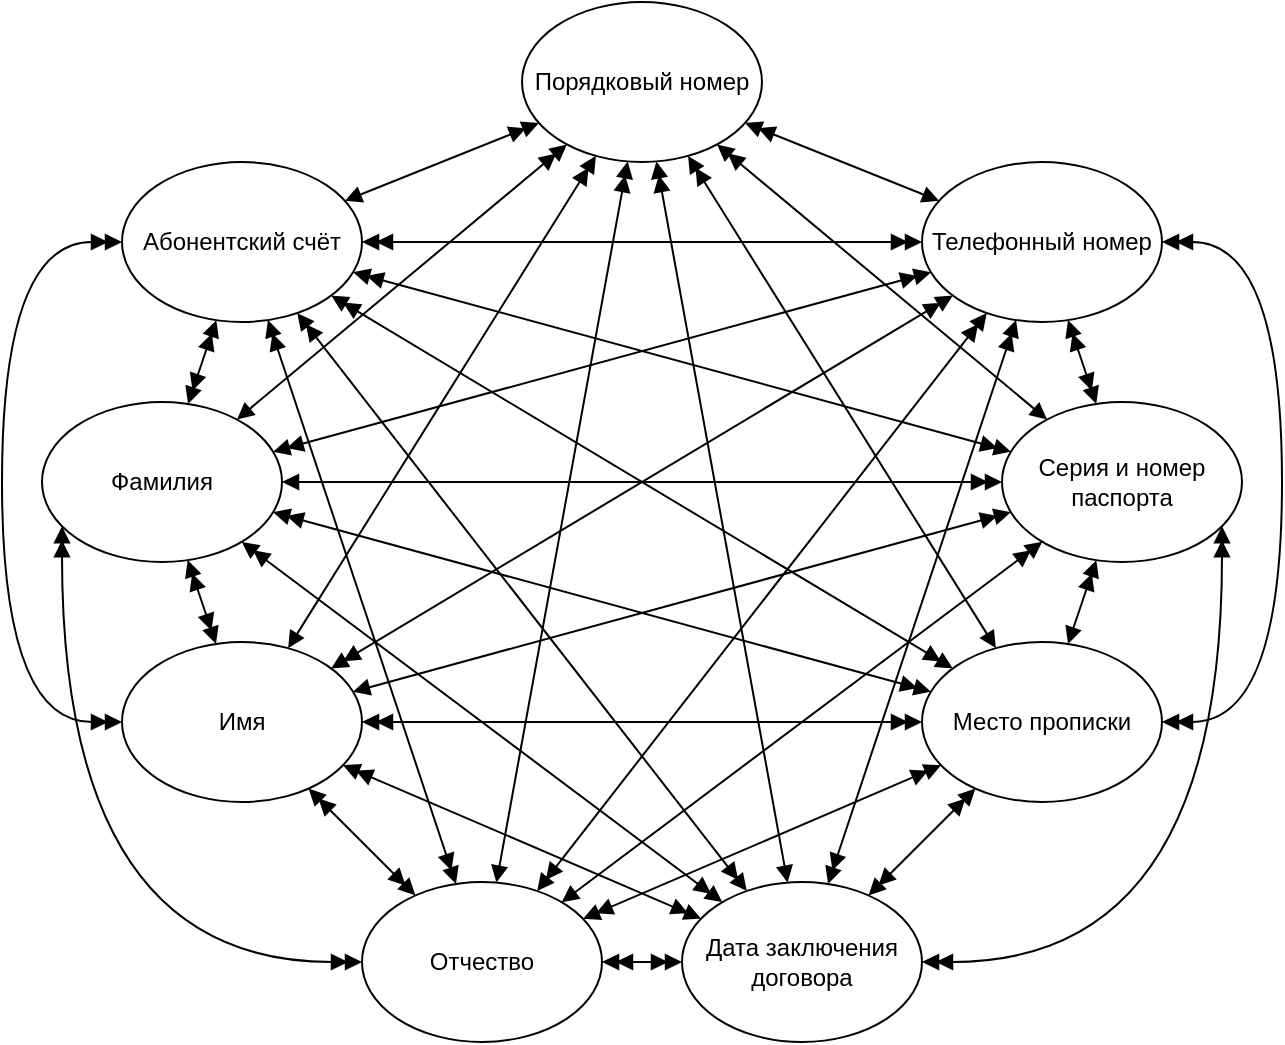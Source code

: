 <mxfile version="16.1.0" type="device"><diagram id="bjiwIFPa3C7VZGjJZWLB" name="Page-1"><mxGraphModel dx="2062" dy="1104" grid="1" gridSize="10" guides="1" tooltips="1" connect="1" arrows="1" fold="1" page="1" pageScale="1" pageWidth="827" pageHeight="1169" background="none" math="0" shadow="0"><root><mxCell id="0"/><mxCell id="1" parent="0"/><mxCell id="OgdQoFX8DZ056ajtmQ7H-3" value="Серия и номер паспорта" style="ellipse;whiteSpace=wrap;html=1;" parent="1" vertex="1"><mxGeometry x="520" y="240" width="120" height="80" as="geometry"/></mxCell><mxCell id="OgdQoFX8DZ056ajtmQ7H-4" value="Фамилия" style="ellipse;whiteSpace=wrap;html=1;" parent="1" vertex="1"><mxGeometry x="40" y="240" width="120" height="80" as="geometry"/></mxCell><mxCell id="OgdQoFX8DZ056ajtmQ7H-5" value="Имя" style="ellipse;whiteSpace=wrap;html=1;" parent="1" vertex="1"><mxGeometry x="80" y="360" width="120" height="80" as="geometry"/></mxCell><mxCell id="OgdQoFX8DZ056ajtmQ7H-6" value="Отчество" style="ellipse;whiteSpace=wrap;html=1;" parent="1" vertex="1"><mxGeometry x="200" y="480" width="120" height="80" as="geometry"/></mxCell><mxCell id="OgdQoFX8DZ056ajtmQ7H-7" value="Место прописки" style="ellipse;whiteSpace=wrap;html=1;" parent="1" vertex="1"><mxGeometry x="480" y="360" width="120" height="80" as="geometry"/></mxCell><mxCell id="x7_HmhT0hqNR8S2OMl2R-1" value="Телефонный номер" style="ellipse;whiteSpace=wrap;html=1;" parent="1" vertex="1"><mxGeometry x="480" y="120" width="120" height="80" as="geometry"/></mxCell><mxCell id="x7_HmhT0hqNR8S2OMl2R-2" value="Абонентский счёт" style="ellipse;whiteSpace=wrap;html=1;" parent="1" vertex="1"><mxGeometry x="80" y="120" width="120" height="80" as="geometry"/></mxCell><mxCell id="x7_HmhT0hqNR8S2OMl2R-8" value="" style="endArrow=doubleBlock;html=1;rounded=0;endFill=1;startArrow=doubleBlock;startFill=1;" parent="1" source="x7_HmhT0hqNR8S2OMl2R-1" target="OgdQoFX8DZ056ajtmQ7H-6" edge="1"><mxGeometry width="50" height="50" relative="1" as="geometry"><mxPoint x="730.138" y="400.104" as="sourcePoint"/><mxPoint x="649.862" y="339.896" as="targetPoint"/></mxGeometry></mxCell><mxCell id="PHGTYS1DxmZNfi_zHl8y-1" value="Порядковый номер" style="ellipse;whiteSpace=wrap;html=1;" parent="1" vertex="1"><mxGeometry x="280" y="40" width="120" height="80" as="geometry"/></mxCell><mxCell id="PHGTYS1DxmZNfi_zHl8y-2" value="Дата заключения договора" style="ellipse;whiteSpace=wrap;html=1;" parent="1" vertex="1"><mxGeometry x="360" y="480" width="120" height="80" as="geometry"/></mxCell><mxCell id="PHGTYS1DxmZNfi_zHl8y-4" value="" style="endArrow=block;html=1;rounded=0;endFill=1;startArrow=doubleBlock;startFill=1;" parent="1" source="PHGTYS1DxmZNfi_zHl8y-1" target="x7_HmhT0hqNR8S2OMl2R-2" edge="1"><mxGeometry width="50" height="50" relative="1" as="geometry"><mxPoint x="525.65" y="286.558" as="sourcePoint"/><mxPoint x="334.368" y="573.448" as="targetPoint"/></mxGeometry></mxCell><mxCell id="PHGTYS1DxmZNfi_zHl8y-5" value="" style="endArrow=block;html=1;rounded=0;endFill=1;startArrow=doubleBlock;startFill=1;" parent="1" source="PHGTYS1DxmZNfi_zHl8y-1" target="OgdQoFX8DZ056ajtmQ7H-4" edge="1"><mxGeometry width="50" height="50" relative="1" as="geometry"><mxPoint x="342" y="194" as="sourcePoint"/><mxPoint x="278" y="226" as="targetPoint"/></mxGeometry></mxCell><mxCell id="PHGTYS1DxmZNfi_zHl8y-6" value="" style="endArrow=block;html=1;rounded=0;endFill=1;startArrow=doubleBlock;startFill=1;" parent="1" source="PHGTYS1DxmZNfi_zHl8y-1" target="OgdQoFX8DZ056ajtmQ7H-5" edge="1"><mxGeometry width="50" height="50" relative="1" as="geometry"><mxPoint x="347.574" y="198.284" as="sourcePoint"/><mxPoint x="192.426" y="301.716" as="targetPoint"/></mxGeometry></mxCell><mxCell id="PHGTYS1DxmZNfi_zHl8y-7" value="" style="endArrow=block;html=1;rounded=0;endFill=1;startArrow=doubleBlock;startFill=1;" parent="1" source="PHGTYS1DxmZNfi_zHl8y-1" target="OgdQoFX8DZ056ajtmQ7H-6" edge="1"><mxGeometry width="50" height="50" relative="1" as="geometry"><mxPoint x="364.224" y="206.121" as="sourcePoint"/><mxPoint x="215.796" y="413.886" as="targetPoint"/></mxGeometry></mxCell><mxCell id="PHGTYS1DxmZNfi_zHl8y-8" value="" style="endArrow=block;html=1;rounded=0;endFill=1;startArrow=doubleBlock;startFill=1;" parent="1" source="PHGTYS1DxmZNfi_zHl8y-1" target="PHGTYS1DxmZNfi_zHl8y-2" edge="1"><mxGeometry width="50" height="50" relative="1" as="geometry"><mxPoint x="374.224" y="216.121" as="sourcePoint"/><mxPoint x="225.796" y="423.886" as="targetPoint"/></mxGeometry></mxCell><mxCell id="PHGTYS1DxmZNfi_zHl8y-9" value="" style="endArrow=block;html=1;rounded=0;endFill=1;startArrow=doubleBlock;startFill=1;" parent="1" source="PHGTYS1DxmZNfi_zHl8y-1" target="OgdQoFX8DZ056ajtmQ7H-7" edge="1"><mxGeometry width="50" height="50" relative="1" as="geometry"><mxPoint x="384.224" y="226.121" as="sourcePoint"/><mxPoint x="235.796" y="433.886" as="targetPoint"/></mxGeometry></mxCell><mxCell id="PHGTYS1DxmZNfi_zHl8y-10" value="" style="endArrow=block;html=1;rounded=0;endFill=1;startArrow=doubleBlock;startFill=1;" parent="1" source="PHGTYS1DxmZNfi_zHl8y-1" target="OgdQoFX8DZ056ajtmQ7H-3" edge="1"><mxGeometry width="50" height="50" relative="1" as="geometry"><mxPoint x="415.776" y="206.121" as="sourcePoint"/><mxPoint x="564.204" y="413.886" as="targetPoint"/></mxGeometry></mxCell><mxCell id="PHGTYS1DxmZNfi_zHl8y-11" value="" style="endArrow=block;html=1;rounded=0;endFill=1;startArrow=doubleBlock;startFill=1;" parent="1" source="PHGTYS1DxmZNfi_zHl8y-1" target="x7_HmhT0hqNR8S2OMl2R-1" edge="1"><mxGeometry width="50" height="50" relative="1" as="geometry"><mxPoint x="425.776" y="216.121" as="sourcePoint"/><mxPoint x="574.204" y="423.886" as="targetPoint"/></mxGeometry></mxCell><mxCell id="PHGTYS1DxmZNfi_zHl8y-12" value="" style="endArrow=doubleBlock;html=1;rounded=0;endFill=1;startArrow=doubleBlock;startFill=1;" parent="1" source="OgdQoFX8DZ056ajtmQ7H-7" target="PHGTYS1DxmZNfi_zHl8y-2" edge="1"><mxGeometry width="50" height="50" relative="1" as="geometry"><mxPoint x="562.381" y="245.51" as="sourcePoint"/><mxPoint x="337.619" y="534.49" as="targetPoint"/></mxGeometry></mxCell><mxCell id="PHGTYS1DxmZNfi_zHl8y-13" value="" style="endArrow=doubleBlock;html=1;rounded=0;endFill=1;startArrow=doubleBlock;startFill=1;edgeStyle=orthogonalEdgeStyle;curved=1;" parent="1" source="OgdQoFX8DZ056ajtmQ7H-3" target="PHGTYS1DxmZNfi_zHl8y-2" edge="1"><mxGeometry width="50" height="50" relative="1" as="geometry"><mxPoint x="556.718" y="483.282" as="sourcePoint"/><mxPoint x="503.282" y="536.718" as="targetPoint"/><Array as="points"><mxPoint x="630" y="520"/></Array></mxGeometry></mxCell><mxCell id="PHGTYS1DxmZNfi_zHl8y-14" value="" style="endArrow=doubleBlock;html=1;rounded=0;endFill=1;startArrow=doubleBlock;startFill=1;" parent="1" source="x7_HmhT0hqNR8S2OMl2R-1" target="PHGTYS1DxmZNfi_zHl8y-2" edge="1"><mxGeometry width="50" height="50" relative="1" as="geometry"><mxPoint x="618.472" y="510.492" as="sourcePoint"/><mxPoint x="521.45" y="549.42" as="targetPoint"/></mxGeometry></mxCell><mxCell id="PHGTYS1DxmZNfi_zHl8y-15" value="" style="endArrow=doubleBlock;html=1;rounded=0;endFill=1;startArrow=doubleBlock;startFill=1;" parent="1" source="OgdQoFX8DZ056ajtmQ7H-6" target="PHGTYS1DxmZNfi_zHl8y-2" edge="1"><mxGeometry width="50" height="50" relative="1" as="geometry"><mxPoint x="612.941" y="248.349" as="sourcePoint"/><mxPoint x="487.045" y="531.648" as="targetPoint"/></mxGeometry></mxCell><mxCell id="PHGTYS1DxmZNfi_zHl8y-16" value="" style="endArrow=doubleBlock;html=1;rounded=0;endFill=1;startArrow=doubleBlock;startFill=1;" parent="1" source="OgdQoFX8DZ056ajtmQ7H-5" target="PHGTYS1DxmZNfi_zHl8y-2" edge="1"><mxGeometry width="50" height="50" relative="1" as="geometry"><mxPoint x="370" y="570" as="sourcePoint"/><mxPoint x="410" y="570" as="targetPoint"/></mxGeometry></mxCell><mxCell id="PHGTYS1DxmZNfi_zHl8y-17" value="" style="endArrow=doubleBlock;html=1;rounded=0;endFill=1;startArrow=doubleBlock;startFill=1;" parent="1" source="OgdQoFX8DZ056ajtmQ7H-4" target="PHGTYS1DxmZNfi_zHl8y-2" edge="1"><mxGeometry width="50" height="50" relative="1" as="geometry"><mxPoint x="201.497" y="430.527" as="sourcePoint"/><mxPoint x="398.55" y="509.42" as="targetPoint"/></mxGeometry></mxCell><mxCell id="PHGTYS1DxmZNfi_zHl8y-18" value="" style="endArrow=doubleBlock;html=1;rounded=0;endFill=1;startArrow=doubleBlock;startFill=1;" parent="1" source="x7_HmhT0hqNR8S2OMl2R-2" target="PHGTYS1DxmZNfi_zHl8y-2" edge="1"><mxGeometry width="50" height="50" relative="1" as="geometry"><mxPoint x="211.497" y="440.527" as="sourcePoint"/><mxPoint x="408.55" y="519.42" as="targetPoint"/></mxGeometry></mxCell><mxCell id="PHGTYS1DxmZNfi_zHl8y-19" value="" style="endArrow=doubleBlock;html=1;rounded=0;endFill=1;startArrow=doubleBlock;startFill=1;" parent="1" source="x7_HmhT0hqNR8S2OMl2R-2" target="OgdQoFX8DZ056ajtmQ7H-3" edge="1"><mxGeometry width="50" height="50" relative="1" as="geometry"><mxPoint x="330" y="530" as="sourcePoint"/><mxPoint x="370" y="530" as="targetPoint"/></mxGeometry></mxCell><mxCell id="PHGTYS1DxmZNfi_zHl8y-20" value="" style="endArrow=doubleBlock;html=1;rounded=0;endFill=1;startArrow=doubleBlock;startFill=1;" parent="1" source="OgdQoFX8DZ056ajtmQ7H-3" target="x7_HmhT0hqNR8S2OMl2R-1" edge="1"><mxGeometry width="50" height="50" relative="1" as="geometry"><mxPoint x="340" y="540" as="sourcePoint"/><mxPoint x="380" y="540" as="targetPoint"/></mxGeometry></mxCell><mxCell id="PHGTYS1DxmZNfi_zHl8y-21" value="" style="endArrow=block;html=1;rounded=0;endFill=1;startArrow=doubleBlock;startFill=1;" parent="1" source="OgdQoFX8DZ056ajtmQ7H-3" target="OgdQoFX8DZ056ajtmQ7H-7" edge="1"><mxGeometry width="50" height="50" relative="1" as="geometry"><mxPoint x="373.053" y="126.93" as="sourcePoint"/><mxPoint x="526.923" y="373.077" as="targetPoint"/></mxGeometry></mxCell><mxCell id="PHGTYS1DxmZNfi_zHl8y-22" value="" style="endArrow=block;html=1;rounded=0;endFill=1;startArrow=doubleBlock;startFill=1;" parent="1" source="OgdQoFX8DZ056ajtmQ7H-3" target="OgdQoFX8DZ056ajtmQ7H-6" edge="1"><mxGeometry width="50" height="50" relative="1" as="geometry"><mxPoint x="576.984" y="329.047" as="sourcePoint"/><mxPoint x="563.016" y="370.953" as="targetPoint"/></mxGeometry></mxCell><mxCell id="PHGTYS1DxmZNfi_zHl8y-23" value="" style="endArrow=block;html=1;rounded=0;endFill=1;startArrow=doubleBlock;startFill=1;" parent="1" source="OgdQoFX8DZ056ajtmQ7H-3" target="OgdQoFX8DZ056ajtmQ7H-5" edge="1"><mxGeometry width="50" height="50" relative="1" as="geometry"><mxPoint x="586.984" y="339.047" as="sourcePoint"/><mxPoint x="573.016" y="380.953" as="targetPoint"/></mxGeometry></mxCell><mxCell id="PHGTYS1DxmZNfi_zHl8y-24" value="" style="endArrow=block;html=1;rounded=0;endFill=1;startArrow=doubleBlock;startFill=1;" parent="1" source="OgdQoFX8DZ056ajtmQ7H-3" target="OgdQoFX8DZ056ajtmQ7H-4" edge="1"><mxGeometry width="50" height="50" relative="1" as="geometry"><mxPoint x="534.455" y="305.126" as="sourcePoint"/><mxPoint x="205.533" y="394.855" as="targetPoint"/></mxGeometry></mxCell><mxCell id="PHGTYS1DxmZNfi_zHl8y-26" value="" style="endArrow=doubleBlock;html=1;rounded=0;endFill=1;startArrow=doubleBlock;startFill=1;" parent="1" source="x7_HmhT0hqNR8S2OMl2R-2" target="x7_HmhT0hqNR8S2OMl2R-1" edge="1"><mxGeometry width="50" height="50" relative="1" as="geometry"><mxPoint x="576.984" y="250.953" as="sourcePoint"/><mxPoint x="563.016" y="209.047" as="targetPoint"/></mxGeometry></mxCell><mxCell id="PHGTYS1DxmZNfi_zHl8y-27" value="" style="endArrow=doubleBlock;html=1;rounded=0;endFill=1;startArrow=doubleBlock;startFill=1;" parent="1" source="OgdQoFX8DZ056ajtmQ7H-4" target="x7_HmhT0hqNR8S2OMl2R-1" edge="1"><mxGeometry width="50" height="50" relative="1" as="geometry"><mxPoint x="210" y="170" as="sourcePoint"/><mxPoint x="490" y="170" as="targetPoint"/></mxGeometry></mxCell><mxCell id="PHGTYS1DxmZNfi_zHl8y-28" value="" style="endArrow=doubleBlock;html=1;rounded=0;endFill=1;startArrow=doubleBlock;startFill=1;" parent="1" source="OgdQoFX8DZ056ajtmQ7H-5" target="x7_HmhT0hqNR8S2OMl2R-1" edge="1"><mxGeometry width="50" height="50" relative="1" as="geometry"><mxPoint x="165.545" y="274.874" as="sourcePoint"/><mxPoint x="494.467" y="185.145" as="targetPoint"/></mxGeometry></mxCell><mxCell id="PHGTYS1DxmZNfi_zHl8y-29" value="" style="endArrow=doubleBlock;html=1;rounded=0;endFill=1;startArrow=doubleBlock;startFill=1;" parent="1" source="OgdQoFX8DZ056ajtmQ7H-6" target="OgdQoFX8DZ056ajtmQ7H-7" edge="1"><mxGeometry width="50" height="50" relative="1" as="geometry"><mxPoint x="194.576" y="383.226" as="sourcePoint"/><mxPoint x="505.402" y="196.759" as="targetPoint"/></mxGeometry></mxCell><mxCell id="PHGTYS1DxmZNfi_zHl8y-30" value="" style="endArrow=doubleBlock;html=1;rounded=0;endFill=1;startArrow=doubleBlock;startFill=1;" parent="1" source="OgdQoFX8DZ056ajtmQ7H-5" target="OgdQoFX8DZ056ajtmQ7H-7" edge="1"><mxGeometry width="50" height="50" relative="1" as="geometry"><mxPoint x="204.576" y="393.226" as="sourcePoint"/><mxPoint x="515.402" y="206.759" as="targetPoint"/></mxGeometry></mxCell><mxCell id="PHGTYS1DxmZNfi_zHl8y-31" value="" style="endArrow=doubleBlock;html=1;rounded=0;endFill=1;startArrow=doubleBlock;startFill=1;" parent="1" source="OgdQoFX8DZ056ajtmQ7H-4" target="OgdQoFX8DZ056ajtmQ7H-7" edge="1"><mxGeometry width="50" height="50" relative="1" as="geometry"><mxPoint x="210" y="410" as="sourcePoint"/><mxPoint x="490" y="410" as="targetPoint"/></mxGeometry></mxCell><mxCell id="PHGTYS1DxmZNfi_zHl8y-32" value="" style="endArrow=doubleBlock;html=1;rounded=0;endFill=1;startArrow=doubleBlock;startFill=1;" parent="1" source="x7_HmhT0hqNR8S2OMl2R-2" target="OgdQoFX8DZ056ajtmQ7H-7" edge="1"><mxGeometry width="50" height="50" relative="1" as="geometry"><mxPoint x="165.545" y="305.126" as="sourcePoint"/><mxPoint x="494.467" y="394.855" as="targetPoint"/></mxGeometry></mxCell><mxCell id="PHGTYS1DxmZNfi_zHl8y-34" value="" style="endArrow=doubleBlock;html=1;rounded=0;endFill=1;startArrow=doubleBlock;startFill=1;edgeStyle=orthogonalEdgeStyle;curved=1;" parent="1" source="x7_HmhT0hqNR8S2OMl2R-1" target="OgdQoFX8DZ056ajtmQ7H-7" edge="1"><mxGeometry width="50" height="50" relative="1" as="geometry"><mxPoint x="640" y="312.111" as="sourcePoint"/><mxPoint x="490" y="530" as="targetPoint"/><Array as="points"><mxPoint x="660" y="160"/><mxPoint x="660" y="400"/></Array></mxGeometry></mxCell><mxCell id="PHGTYS1DxmZNfi_zHl8y-35" value="" style="endArrow=doubleBlock;html=1;rounded=0;endFill=1;startArrow=doubleBlock;startFill=1;edgeStyle=orthogonalEdgeStyle;curved=1;" parent="1" source="x7_HmhT0hqNR8S2OMl2R-2" target="OgdQoFX8DZ056ajtmQ7H-5" edge="1"><mxGeometry width="50" height="50" relative="1" as="geometry"><mxPoint x="650" y="322.111" as="sourcePoint"/><mxPoint x="500" y="540" as="targetPoint"/><Array as="points"><mxPoint x="20" y="160"/><mxPoint x="20" y="400"/></Array></mxGeometry></mxCell><mxCell id="PHGTYS1DxmZNfi_zHl8y-36" value="" style="endArrow=doubleBlock;html=1;rounded=0;endFill=1;startArrow=doubleBlock;startFill=1;edgeStyle=orthogonalEdgeStyle;curved=1;" parent="1" source="OgdQoFX8DZ056ajtmQ7H-4" target="OgdQoFX8DZ056ajtmQ7H-6" edge="1"><mxGeometry width="50" height="50" relative="1" as="geometry"><mxPoint x="660" y="332.111" as="sourcePoint"/><mxPoint x="510" y="550" as="targetPoint"/><Array as="points"><mxPoint x="50" y="520"/></Array></mxGeometry></mxCell><mxCell id="PHGTYS1DxmZNfi_zHl8y-37" value="" style="endArrow=doubleBlock;html=1;rounded=0;endFill=1;startArrow=doubleBlock;startFill=1;" parent="1" source="OgdQoFX8DZ056ajtmQ7H-5" target="OgdQoFX8DZ056ajtmQ7H-6" edge="1"><mxGeometry width="50" height="50" relative="1" as="geometry"><mxPoint x="177.619" y="205.51" as="sourcePoint"/><mxPoint x="402.381" y="494.49" as="targetPoint"/></mxGeometry></mxCell><mxCell id="PHGTYS1DxmZNfi_zHl8y-38" value="" style="endArrow=doubleBlock;html=1;rounded=0;endFill=1;startArrow=doubleBlock;startFill=1;" parent="1" source="x7_HmhT0hqNR8S2OMl2R-2" target="OgdQoFX8DZ056ajtmQ7H-6" edge="1"><mxGeometry width="50" height="50" relative="1" as="geometry"><mxPoint x="183.282" y="443.282" as="sourcePoint"/><mxPoint x="236.718" y="496.718" as="targetPoint"/></mxGeometry></mxCell><mxCell id="PHGTYS1DxmZNfi_zHl8y-39" value="" style="endArrow=doubleBlock;html=1;rounded=0;endFill=1;startArrow=doubleBlock;startFill=1;" parent="1" source="OgdQoFX8DZ056ajtmQ7H-4" target="OgdQoFX8DZ056ajtmQ7H-5" edge="1"><mxGeometry width="50" height="50" relative="1" as="geometry"><mxPoint x="193.282" y="453.282" as="sourcePoint"/><mxPoint x="246.718" y="506.718" as="targetPoint"/></mxGeometry></mxCell><mxCell id="PHGTYS1DxmZNfi_zHl8y-40" value="" style="endArrow=doubleBlock;html=1;rounded=0;endFill=1;startArrow=doubleBlock;startFill=1;" parent="1" source="x7_HmhT0hqNR8S2OMl2R-2" target="OgdQoFX8DZ056ajtmQ7H-4" edge="1"><mxGeometry width="50" height="50" relative="1" as="geometry"><mxPoint x="123.016" y="329.047" as="sourcePoint"/><mxPoint x="136.984" y="370.953" as="targetPoint"/></mxGeometry></mxCell></root></mxGraphModel></diagram></mxfile>